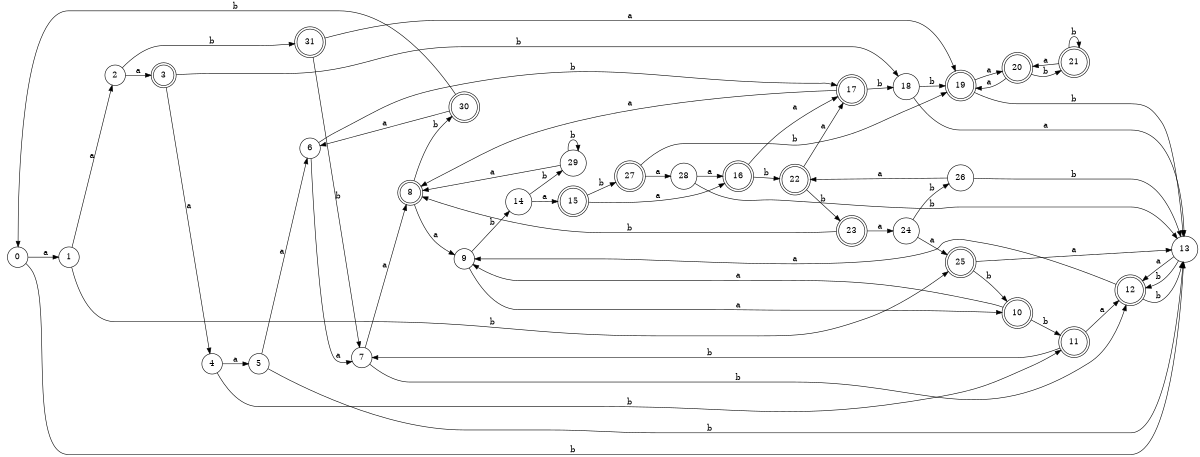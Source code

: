 digraph n26_1 {
__start0 [label="" shape="none"];

rankdir=LR;
size="8,5";

s0 [style="filled", color="black", fillcolor="white" shape="circle", label="0"];
s1 [style="filled", color="black", fillcolor="white" shape="circle", label="1"];
s2 [style="filled", color="black", fillcolor="white" shape="circle", label="2"];
s3 [style="rounded,filled", color="black", fillcolor="white" shape="doublecircle", label="3"];
s4 [style="filled", color="black", fillcolor="white" shape="circle", label="4"];
s5 [style="filled", color="black", fillcolor="white" shape="circle", label="5"];
s6 [style="filled", color="black", fillcolor="white" shape="circle", label="6"];
s7 [style="filled", color="black", fillcolor="white" shape="circle", label="7"];
s8 [style="rounded,filled", color="black", fillcolor="white" shape="doublecircle", label="8"];
s9 [style="filled", color="black", fillcolor="white" shape="circle", label="9"];
s10 [style="rounded,filled", color="black", fillcolor="white" shape="doublecircle", label="10"];
s11 [style="rounded,filled", color="black", fillcolor="white" shape="doublecircle", label="11"];
s12 [style="rounded,filled", color="black", fillcolor="white" shape="doublecircle", label="12"];
s13 [style="filled", color="black", fillcolor="white" shape="circle", label="13"];
s14 [style="filled", color="black", fillcolor="white" shape="circle", label="14"];
s15 [style="rounded,filled", color="black", fillcolor="white" shape="doublecircle", label="15"];
s16 [style="rounded,filled", color="black", fillcolor="white" shape="doublecircle", label="16"];
s17 [style="rounded,filled", color="black", fillcolor="white" shape="doublecircle", label="17"];
s18 [style="filled", color="black", fillcolor="white" shape="circle", label="18"];
s19 [style="rounded,filled", color="black", fillcolor="white" shape="doublecircle", label="19"];
s20 [style="rounded,filled", color="black", fillcolor="white" shape="doublecircle", label="20"];
s21 [style="rounded,filled", color="black", fillcolor="white" shape="doublecircle", label="21"];
s22 [style="rounded,filled", color="black", fillcolor="white" shape="doublecircle", label="22"];
s23 [style="rounded,filled", color="black", fillcolor="white" shape="doublecircle", label="23"];
s24 [style="filled", color="black", fillcolor="white" shape="circle", label="24"];
s25 [style="rounded,filled", color="black", fillcolor="white" shape="doublecircle", label="25"];
s26 [style="filled", color="black", fillcolor="white" shape="circle", label="26"];
s27 [style="rounded,filled", color="black", fillcolor="white" shape="doublecircle", label="27"];
s28 [style="filled", color="black", fillcolor="white" shape="circle", label="28"];
s29 [style="filled", color="black", fillcolor="white" shape="circle", label="29"];
s30 [style="rounded,filled", color="black", fillcolor="white" shape="doublecircle", label="30"];
s31 [style="rounded,filled", color="black", fillcolor="white" shape="doublecircle", label="31"];
s0 -> s1 [label="a"];
s0 -> s13 [label="b"];
s1 -> s2 [label="a"];
s1 -> s25 [label="b"];
s2 -> s3 [label="a"];
s2 -> s31 [label="b"];
s3 -> s4 [label="a"];
s3 -> s18 [label="b"];
s4 -> s5 [label="a"];
s4 -> s11 [label="b"];
s5 -> s6 [label="a"];
s5 -> s13 [label="b"];
s6 -> s7 [label="a"];
s6 -> s17 [label="b"];
s7 -> s8 [label="a"];
s7 -> s12 [label="b"];
s8 -> s9 [label="a"];
s8 -> s30 [label="b"];
s9 -> s10 [label="a"];
s9 -> s14 [label="b"];
s10 -> s9 [label="a"];
s10 -> s11 [label="b"];
s11 -> s12 [label="a"];
s11 -> s7 [label="b"];
s12 -> s9 [label="a"];
s12 -> s13 [label="b"];
s13 -> s12 [label="a"];
s13 -> s12 [label="b"];
s14 -> s15 [label="a"];
s14 -> s29 [label="b"];
s15 -> s16 [label="a"];
s15 -> s27 [label="b"];
s16 -> s17 [label="a"];
s16 -> s22 [label="b"];
s17 -> s8 [label="a"];
s17 -> s18 [label="b"];
s18 -> s13 [label="a"];
s18 -> s19 [label="b"];
s19 -> s20 [label="a"];
s19 -> s13 [label="b"];
s20 -> s19 [label="a"];
s20 -> s21 [label="b"];
s21 -> s20 [label="a"];
s21 -> s21 [label="b"];
s22 -> s17 [label="a"];
s22 -> s23 [label="b"];
s23 -> s24 [label="a"];
s23 -> s8 [label="b"];
s24 -> s25 [label="a"];
s24 -> s26 [label="b"];
s25 -> s13 [label="a"];
s25 -> s10 [label="b"];
s26 -> s22 [label="a"];
s26 -> s13 [label="b"];
s27 -> s28 [label="a"];
s27 -> s19 [label="b"];
s28 -> s16 [label="a"];
s28 -> s13 [label="b"];
s29 -> s8 [label="a"];
s29 -> s29 [label="b"];
s30 -> s6 [label="a"];
s30 -> s0 [label="b"];
s31 -> s19 [label="a"];
s31 -> s7 [label="b"];

}